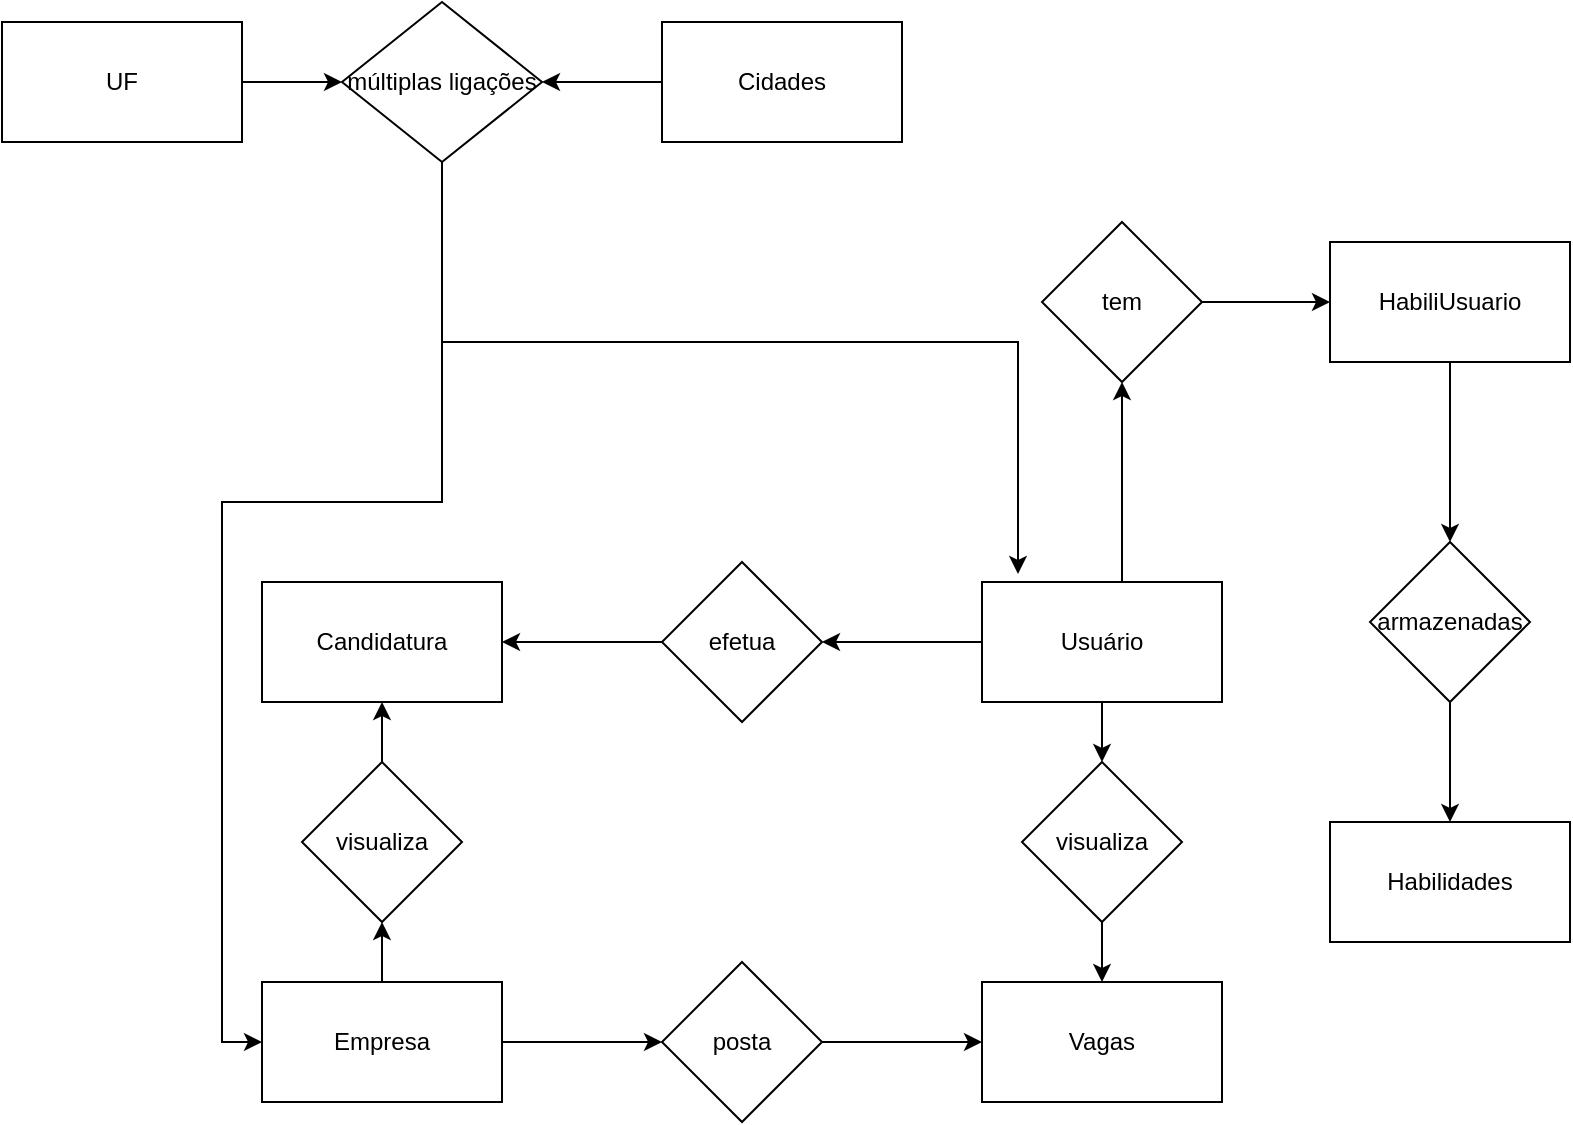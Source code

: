 <mxfile version="21.6.8" type="device">
  <diagram id="C5RBs43oDa-KdzZeNtuy" name="Page-1">
    <mxGraphModel dx="2501" dy="1959" grid="1" gridSize="10" guides="1" tooltips="1" connect="1" arrows="1" fold="1" page="1" pageScale="1" pageWidth="827" pageHeight="1169" math="0" shadow="0">
      <root>
        <mxCell id="WIyWlLk6GJQsqaUBKTNV-0" />
        <mxCell id="WIyWlLk6GJQsqaUBKTNV-1" parent="WIyWlLk6GJQsqaUBKTNV-0" />
        <mxCell id="oGAfYGbOqRxPfBZGMADc-13" style="edgeStyle=orthogonalEdgeStyle;rounded=0;orthogonalLoop=1;jettySize=auto;html=1;entryX=1;entryY=0.5;entryDx=0;entryDy=0;" parent="WIyWlLk6GJQsqaUBKTNV-1" source="RRD0dqJXShHXalJwmmNb-13" target="fGnD7HJOfegd4VfzZDPR-12" edge="1">
          <mxGeometry relative="1" as="geometry" />
        </mxCell>
        <mxCell id="RRD0dqJXShHXalJwmmNb-13" value="Cidades" style="rounded=0;whiteSpace=wrap;html=1;" parent="WIyWlLk6GJQsqaUBKTNV-1" vertex="1">
          <mxGeometry x="-40" y="-820" width="120" height="60" as="geometry" />
        </mxCell>
        <mxCell id="oGAfYGbOqRxPfBZGMADc-12" style="edgeStyle=orthogonalEdgeStyle;rounded=0;orthogonalLoop=1;jettySize=auto;html=1;entryX=0;entryY=0.5;entryDx=0;entryDy=0;" parent="WIyWlLk6GJQsqaUBKTNV-1" source="RRD0dqJXShHXalJwmmNb-14" target="fGnD7HJOfegd4VfzZDPR-12" edge="1">
          <mxGeometry relative="1" as="geometry" />
        </mxCell>
        <mxCell id="RRD0dqJXShHXalJwmmNb-14" value="UF" style="rounded=0;whiteSpace=wrap;html=1;" parent="WIyWlLk6GJQsqaUBKTNV-1" vertex="1">
          <mxGeometry x="-370" y="-820" width="120" height="60" as="geometry" />
        </mxCell>
        <mxCell id="RRD0dqJXShHXalJwmmNb-15" value="Candidatura" style="rounded=0;whiteSpace=wrap;html=1;" parent="WIyWlLk6GJQsqaUBKTNV-1" vertex="1">
          <mxGeometry x="-240" y="-540" width="120" height="60" as="geometry" />
        </mxCell>
        <mxCell id="RRD0dqJXShHXalJwmmNb-16" value="Habilidades" style="rounded=0;whiteSpace=wrap;html=1;" parent="WIyWlLk6GJQsqaUBKTNV-1" vertex="1">
          <mxGeometry x="294" y="-420" width="120" height="60" as="geometry" />
        </mxCell>
        <mxCell id="RRD0dqJXShHXalJwmmNb-17" value="Vagas" style="rounded=0;whiteSpace=wrap;html=1;" parent="WIyWlLk6GJQsqaUBKTNV-1" vertex="1">
          <mxGeometry x="120" y="-340" width="120" height="60" as="geometry" />
        </mxCell>
        <mxCell id="fGnD7HJOfegd4VfzZDPR-1" style="edgeStyle=orthogonalEdgeStyle;rounded=0;orthogonalLoop=1;jettySize=auto;html=1;exitX=1;exitY=0.5;exitDx=0;exitDy=0;entryX=0;entryY=0.5;entryDx=0;entryDy=0;" parent="WIyWlLk6GJQsqaUBKTNV-1" source="RRD0dqJXShHXalJwmmNb-18" target="RRD0dqJXShHXalJwmmNb-20" edge="1">
          <mxGeometry relative="1" as="geometry" />
        </mxCell>
        <mxCell id="fGnD7HJOfegd4VfzZDPR-9" style="edgeStyle=orthogonalEdgeStyle;rounded=0;orthogonalLoop=1;jettySize=auto;html=1;entryX=0.5;entryY=1;entryDx=0;entryDy=0;" parent="WIyWlLk6GJQsqaUBKTNV-1" source="RRD0dqJXShHXalJwmmNb-18" target="fGnD7HJOfegd4VfzZDPR-0" edge="1">
          <mxGeometry relative="1" as="geometry" />
        </mxCell>
        <mxCell id="RRD0dqJXShHXalJwmmNb-18" value="Empresa" style="rounded=0;whiteSpace=wrap;html=1;" parent="WIyWlLk6GJQsqaUBKTNV-1" vertex="1">
          <mxGeometry x="-240" y="-340" width="120" height="60" as="geometry" />
        </mxCell>
        <mxCell id="fGnD7HJOfegd4VfzZDPR-3" style="edgeStyle=orthogonalEdgeStyle;rounded=0;orthogonalLoop=1;jettySize=auto;html=1;entryX=0.5;entryY=0;entryDx=0;entryDy=0;" parent="WIyWlLk6GJQsqaUBKTNV-1" source="RRD0dqJXShHXalJwmmNb-19" target="RRD0dqJXShHXalJwmmNb-21" edge="1">
          <mxGeometry relative="1" as="geometry" />
        </mxCell>
        <mxCell id="fGnD7HJOfegd4VfzZDPR-7" style="edgeStyle=orthogonalEdgeStyle;rounded=0;orthogonalLoop=1;jettySize=auto;html=1;" parent="WIyWlLk6GJQsqaUBKTNV-1" source="RRD0dqJXShHXalJwmmNb-19" target="RRD0dqJXShHXalJwmmNb-23" edge="1">
          <mxGeometry relative="1" as="geometry" />
        </mxCell>
        <mxCell id="oGAfYGbOqRxPfBZGMADc-8" style="edgeStyle=orthogonalEdgeStyle;rounded=0;orthogonalLoop=1;jettySize=auto;html=1;" parent="WIyWlLk6GJQsqaUBKTNV-1" source="RRD0dqJXShHXalJwmmNb-19" target="oGAfYGbOqRxPfBZGMADc-9" edge="1">
          <mxGeometry relative="1" as="geometry">
            <mxPoint x="180" y="-640" as="targetPoint" />
            <Array as="points">
              <mxPoint x="190" y="-620" />
              <mxPoint x="190" y="-620" />
            </Array>
          </mxGeometry>
        </mxCell>
        <mxCell id="RRD0dqJXShHXalJwmmNb-19" value="Usuário" style="rounded=0;whiteSpace=wrap;html=1;" parent="WIyWlLk6GJQsqaUBKTNV-1" vertex="1">
          <mxGeometry x="120" y="-540" width="120" height="60" as="geometry" />
        </mxCell>
        <mxCell id="fGnD7HJOfegd4VfzZDPR-2" style="edgeStyle=orthogonalEdgeStyle;rounded=0;orthogonalLoop=1;jettySize=auto;html=1;entryX=0;entryY=0.5;entryDx=0;entryDy=0;" parent="WIyWlLk6GJQsqaUBKTNV-1" source="RRD0dqJXShHXalJwmmNb-20" target="RRD0dqJXShHXalJwmmNb-17" edge="1">
          <mxGeometry relative="1" as="geometry" />
        </mxCell>
        <mxCell id="RRD0dqJXShHXalJwmmNb-20" value="posta" style="rhombus;whiteSpace=wrap;html=1;" parent="WIyWlLk6GJQsqaUBKTNV-1" vertex="1">
          <mxGeometry x="-40" y="-350" width="80" height="80" as="geometry" />
        </mxCell>
        <mxCell id="fGnD7HJOfegd4VfzZDPR-4" style="edgeStyle=orthogonalEdgeStyle;rounded=0;orthogonalLoop=1;jettySize=auto;html=1;exitX=0.5;exitY=1;exitDx=0;exitDy=0;entryX=0.5;entryY=0;entryDx=0;entryDy=0;" parent="WIyWlLk6GJQsqaUBKTNV-1" source="RRD0dqJXShHXalJwmmNb-21" target="RRD0dqJXShHXalJwmmNb-17" edge="1">
          <mxGeometry relative="1" as="geometry" />
        </mxCell>
        <mxCell id="RRD0dqJXShHXalJwmmNb-21" value="visualiza" style="rhombus;whiteSpace=wrap;html=1;" parent="WIyWlLk6GJQsqaUBKTNV-1" vertex="1">
          <mxGeometry x="140" y="-450" width="80" height="80" as="geometry" />
        </mxCell>
        <mxCell id="oGAfYGbOqRxPfBZGMADc-7" style="edgeStyle=orthogonalEdgeStyle;rounded=0;orthogonalLoop=1;jettySize=auto;html=1;entryX=0.5;entryY=0;entryDx=0;entryDy=0;" parent="WIyWlLk6GJQsqaUBKTNV-1" source="RRD0dqJXShHXalJwmmNb-22" target="RRD0dqJXShHXalJwmmNb-16" edge="1">
          <mxGeometry relative="1" as="geometry" />
        </mxCell>
        <mxCell id="RRD0dqJXShHXalJwmmNb-22" value="armazenadas" style="rhombus;whiteSpace=wrap;html=1;" parent="WIyWlLk6GJQsqaUBKTNV-1" vertex="1">
          <mxGeometry x="314" y="-560" width="80" height="80" as="geometry" />
        </mxCell>
        <mxCell id="fGnD7HJOfegd4VfzZDPR-8" style="edgeStyle=orthogonalEdgeStyle;rounded=0;orthogonalLoop=1;jettySize=auto;html=1;entryX=1;entryY=0.5;entryDx=0;entryDy=0;" parent="WIyWlLk6GJQsqaUBKTNV-1" source="RRD0dqJXShHXalJwmmNb-23" target="RRD0dqJXShHXalJwmmNb-15" edge="1">
          <mxGeometry relative="1" as="geometry" />
        </mxCell>
        <mxCell id="RRD0dqJXShHXalJwmmNb-23" value="efetua" style="rhombus;whiteSpace=wrap;html=1;" parent="WIyWlLk6GJQsqaUBKTNV-1" vertex="1">
          <mxGeometry x="-40" y="-550" width="80" height="80" as="geometry" />
        </mxCell>
        <mxCell id="fGnD7HJOfegd4VfzZDPR-10" style="edgeStyle=orthogonalEdgeStyle;rounded=0;orthogonalLoop=1;jettySize=auto;html=1;entryX=0.5;entryY=1;entryDx=0;entryDy=0;" parent="WIyWlLk6GJQsqaUBKTNV-1" source="fGnD7HJOfegd4VfzZDPR-0" target="RRD0dqJXShHXalJwmmNb-15" edge="1">
          <mxGeometry relative="1" as="geometry" />
        </mxCell>
        <mxCell id="fGnD7HJOfegd4VfzZDPR-0" value="visualiza" style="rhombus;whiteSpace=wrap;html=1;" parent="WIyWlLk6GJQsqaUBKTNV-1" vertex="1">
          <mxGeometry x="-220" y="-450" width="80" height="80" as="geometry" />
        </mxCell>
        <mxCell id="oGAfYGbOqRxPfBZGMADc-14" style="edgeStyle=orthogonalEdgeStyle;rounded=0;orthogonalLoop=1;jettySize=auto;html=1;entryX=0.15;entryY=-0.067;entryDx=0;entryDy=0;entryPerimeter=0;" parent="WIyWlLk6GJQsqaUBKTNV-1" source="fGnD7HJOfegd4VfzZDPR-12" target="RRD0dqJXShHXalJwmmNb-19" edge="1">
          <mxGeometry relative="1" as="geometry">
            <Array as="points">
              <mxPoint x="-150" y="-660" />
              <mxPoint x="138" y="-660" />
            </Array>
          </mxGeometry>
        </mxCell>
        <mxCell id="oGAfYGbOqRxPfBZGMADc-15" style="edgeStyle=orthogonalEdgeStyle;rounded=0;orthogonalLoop=1;jettySize=auto;html=1;entryX=0;entryY=0.5;entryDx=0;entryDy=0;" parent="WIyWlLk6GJQsqaUBKTNV-1" source="fGnD7HJOfegd4VfzZDPR-12" target="RRD0dqJXShHXalJwmmNb-18" edge="1">
          <mxGeometry relative="1" as="geometry">
            <Array as="points">
              <mxPoint x="-150" y="-580" />
              <mxPoint x="-260" y="-580" />
              <mxPoint x="-260" y="-310" />
            </Array>
          </mxGeometry>
        </mxCell>
        <mxCell id="fGnD7HJOfegd4VfzZDPR-12" value="múltiplas ligações" style="rhombus;whiteSpace=wrap;html=1;" parent="WIyWlLk6GJQsqaUBKTNV-1" vertex="1">
          <mxGeometry x="-200" y="-830" width="100" height="80" as="geometry" />
        </mxCell>
        <mxCell id="oGAfYGbOqRxPfBZGMADc-6" style="edgeStyle=orthogonalEdgeStyle;rounded=0;orthogonalLoop=1;jettySize=auto;html=1;" parent="WIyWlLk6GJQsqaUBKTNV-1" source="oGAfYGbOqRxPfBZGMADc-2" target="RRD0dqJXShHXalJwmmNb-22" edge="1">
          <mxGeometry relative="1" as="geometry" />
        </mxCell>
        <mxCell id="oGAfYGbOqRxPfBZGMADc-2" value="HabiliUsuario" style="rounded=0;whiteSpace=wrap;html=1;" parent="WIyWlLk6GJQsqaUBKTNV-1" vertex="1">
          <mxGeometry x="294" y="-710" width="120" height="60" as="geometry" />
        </mxCell>
        <mxCell id="oGAfYGbOqRxPfBZGMADc-10" style="edgeStyle=orthogonalEdgeStyle;rounded=0;orthogonalLoop=1;jettySize=auto;html=1;entryX=0;entryY=0.5;entryDx=0;entryDy=0;" parent="WIyWlLk6GJQsqaUBKTNV-1" source="oGAfYGbOqRxPfBZGMADc-9" target="oGAfYGbOqRxPfBZGMADc-2" edge="1">
          <mxGeometry relative="1" as="geometry" />
        </mxCell>
        <mxCell id="oGAfYGbOqRxPfBZGMADc-9" value="tem" style="rhombus;whiteSpace=wrap;html=1;" parent="WIyWlLk6GJQsqaUBKTNV-1" vertex="1">
          <mxGeometry x="150" y="-720" width="80" height="80" as="geometry" />
        </mxCell>
      </root>
    </mxGraphModel>
  </diagram>
</mxfile>
